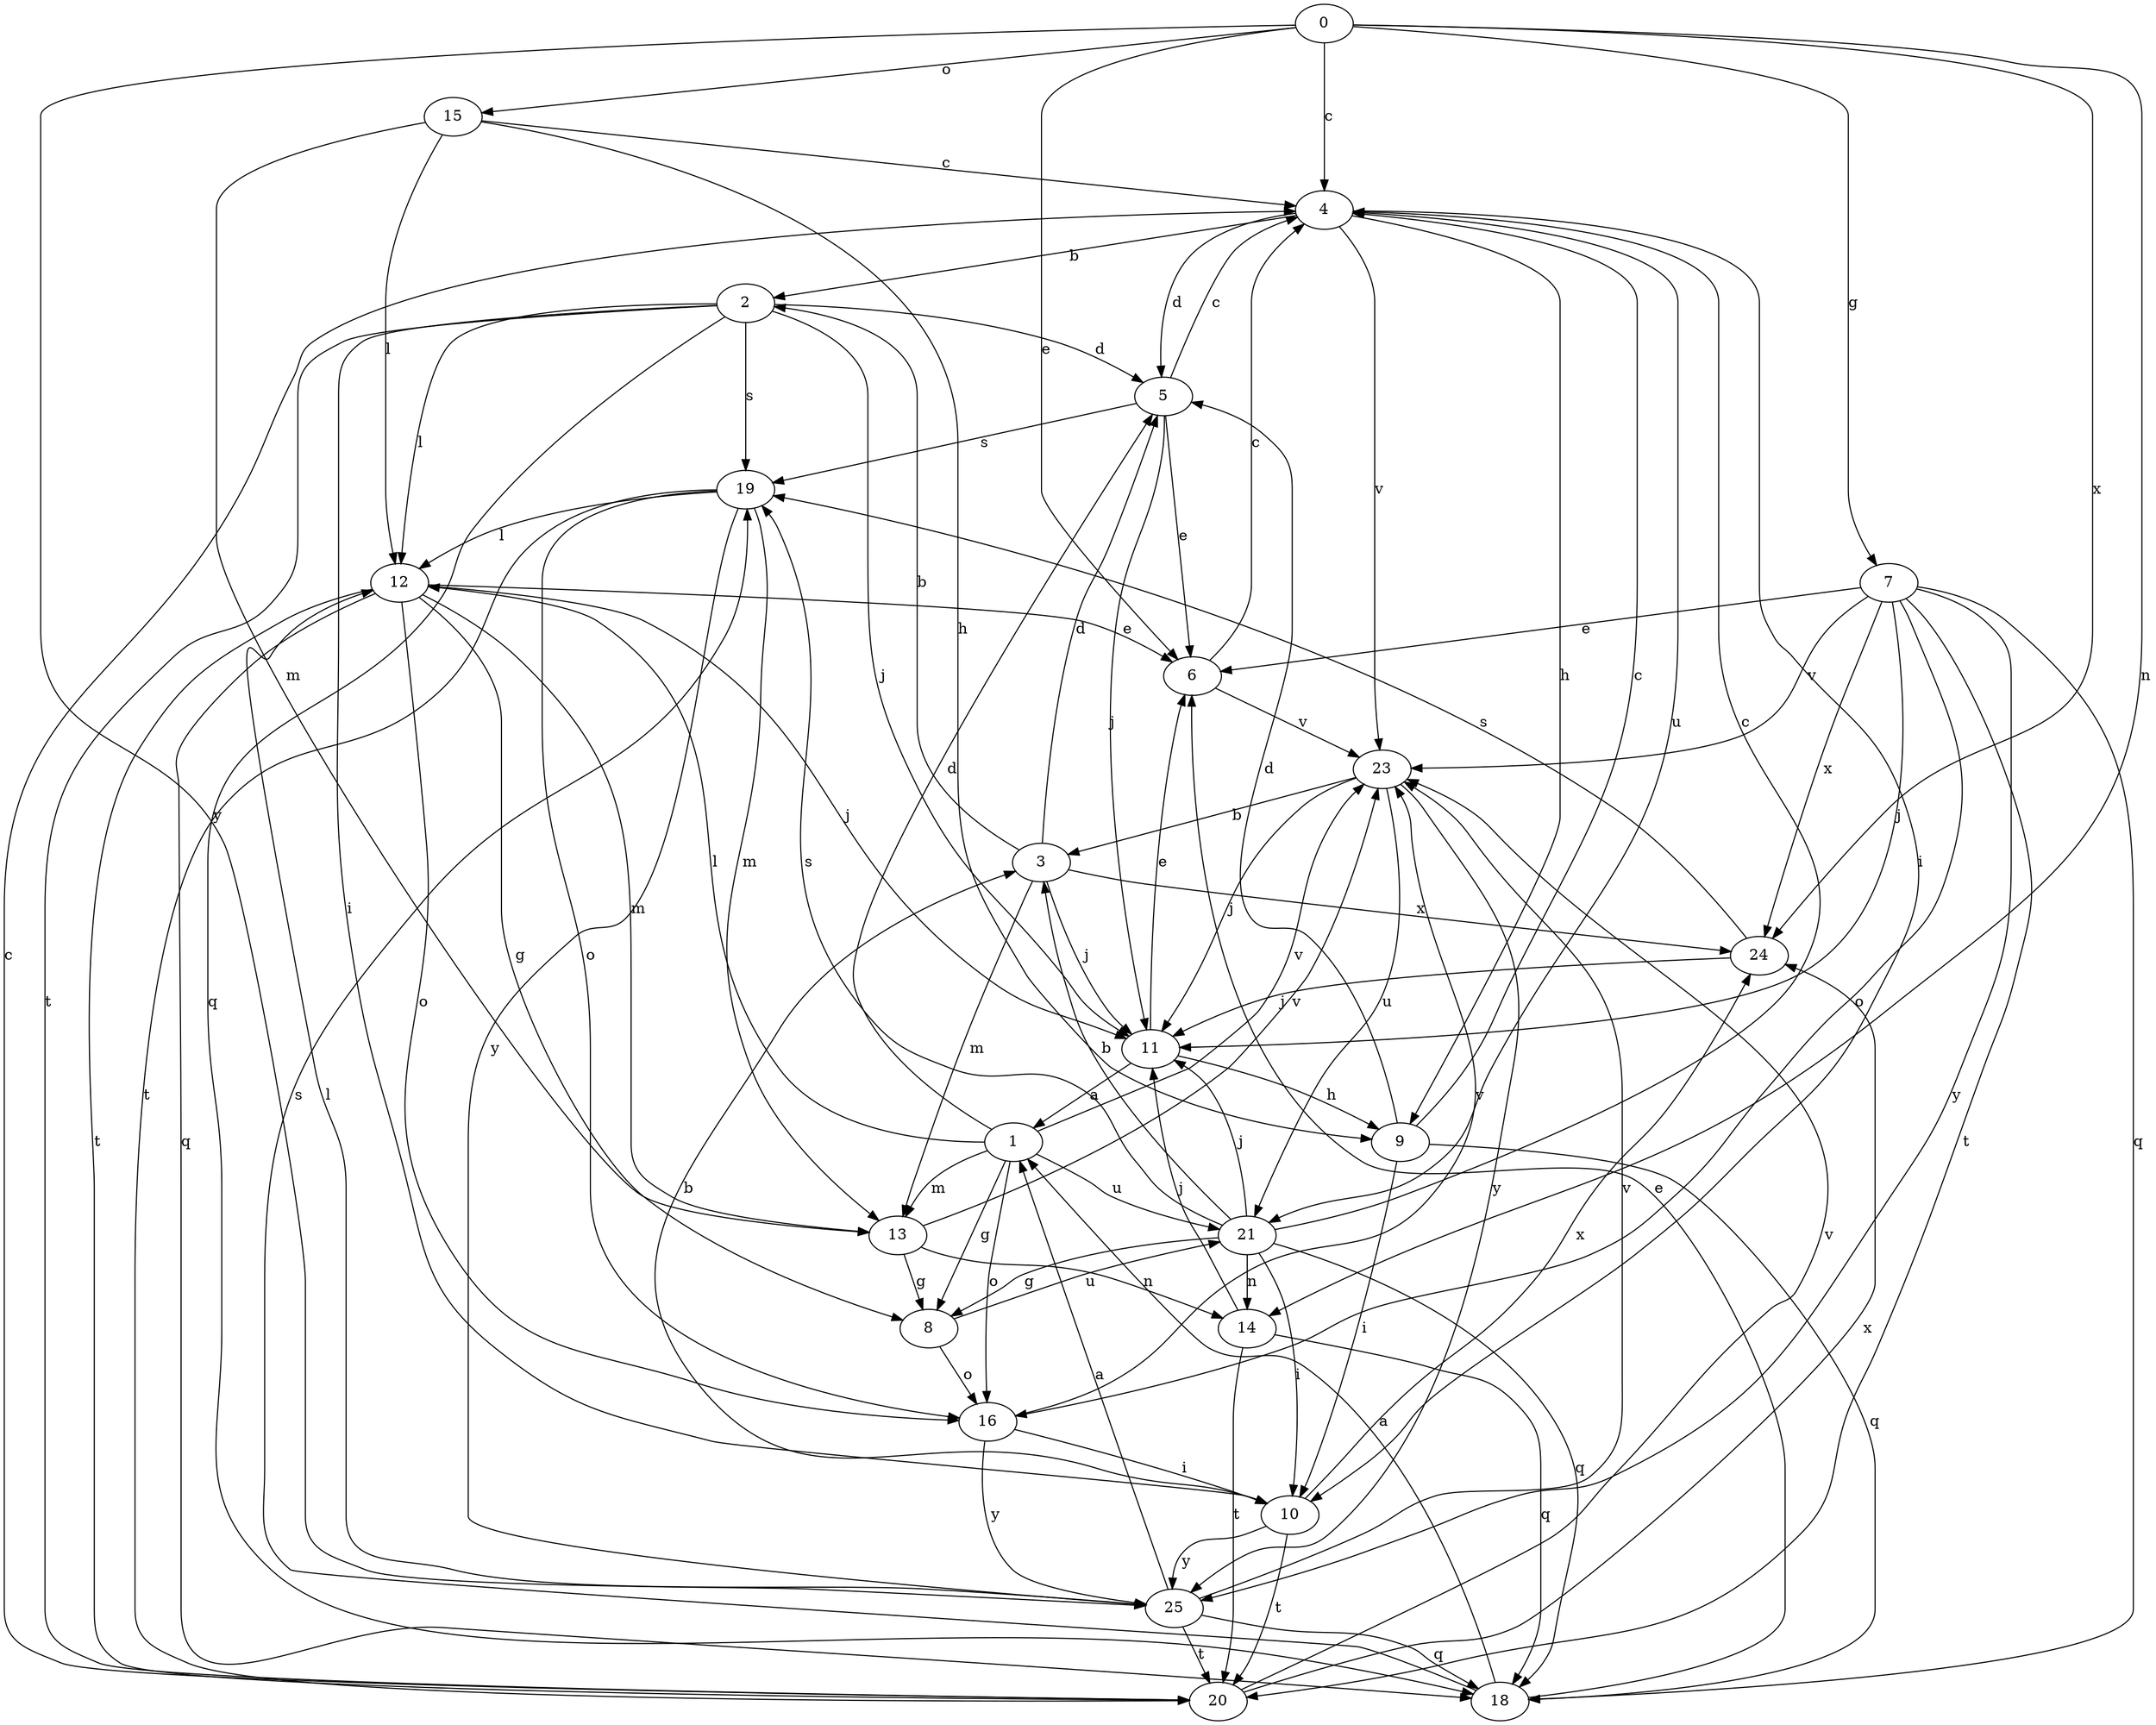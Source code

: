 strict digraph  {
0;
1;
2;
3;
4;
5;
6;
7;
8;
9;
10;
11;
12;
13;
14;
15;
16;
18;
19;
20;
21;
23;
24;
25;
0 -> 4  [label=c];
0 -> 6  [label=e];
0 -> 7  [label=g];
0 -> 14  [label=n];
0 -> 15  [label=o];
0 -> 24  [label=x];
0 -> 25  [label=y];
1 -> 5  [label=d];
1 -> 8  [label=g];
1 -> 12  [label=l];
1 -> 13  [label=m];
1 -> 16  [label=o];
1 -> 21  [label=u];
1 -> 23  [label=v];
2 -> 5  [label=d];
2 -> 10  [label=i];
2 -> 11  [label=j];
2 -> 12  [label=l];
2 -> 18  [label=q];
2 -> 19  [label=s];
2 -> 20  [label=t];
3 -> 2  [label=b];
3 -> 5  [label=d];
3 -> 11  [label=j];
3 -> 13  [label=m];
3 -> 24  [label=x];
4 -> 2  [label=b];
4 -> 5  [label=d];
4 -> 9  [label=h];
4 -> 10  [label=i];
4 -> 21  [label=u];
4 -> 23  [label=v];
5 -> 4  [label=c];
5 -> 6  [label=e];
5 -> 11  [label=j];
5 -> 19  [label=s];
6 -> 4  [label=c];
6 -> 23  [label=v];
7 -> 6  [label=e];
7 -> 11  [label=j];
7 -> 16  [label=o];
7 -> 18  [label=q];
7 -> 20  [label=t];
7 -> 23  [label=v];
7 -> 24  [label=x];
7 -> 25  [label=y];
8 -> 16  [label=o];
8 -> 21  [label=u];
9 -> 4  [label=c];
9 -> 5  [label=d];
9 -> 10  [label=i];
9 -> 18  [label=q];
10 -> 3  [label=b];
10 -> 20  [label=t];
10 -> 24  [label=x];
10 -> 25  [label=y];
11 -> 1  [label=a];
11 -> 6  [label=e];
11 -> 9  [label=h];
12 -> 6  [label=e];
12 -> 8  [label=g];
12 -> 11  [label=j];
12 -> 13  [label=m];
12 -> 16  [label=o];
12 -> 18  [label=q];
12 -> 20  [label=t];
13 -> 8  [label=g];
13 -> 14  [label=n];
13 -> 23  [label=v];
14 -> 11  [label=j];
14 -> 18  [label=q];
14 -> 20  [label=t];
15 -> 4  [label=c];
15 -> 9  [label=h];
15 -> 12  [label=l];
15 -> 13  [label=m];
16 -> 10  [label=i];
16 -> 23  [label=v];
16 -> 25  [label=y];
18 -> 1  [label=a];
18 -> 6  [label=e];
18 -> 19  [label=s];
19 -> 12  [label=l];
19 -> 13  [label=m];
19 -> 16  [label=o];
19 -> 20  [label=t];
19 -> 25  [label=y];
20 -> 4  [label=c];
20 -> 23  [label=v];
20 -> 24  [label=x];
21 -> 3  [label=b];
21 -> 4  [label=c];
21 -> 8  [label=g];
21 -> 10  [label=i];
21 -> 11  [label=j];
21 -> 14  [label=n];
21 -> 18  [label=q];
21 -> 19  [label=s];
23 -> 3  [label=b];
23 -> 11  [label=j];
23 -> 21  [label=u];
23 -> 25  [label=y];
24 -> 11  [label=j];
24 -> 19  [label=s];
25 -> 1  [label=a];
25 -> 12  [label=l];
25 -> 18  [label=q];
25 -> 20  [label=t];
25 -> 23  [label=v];
}
